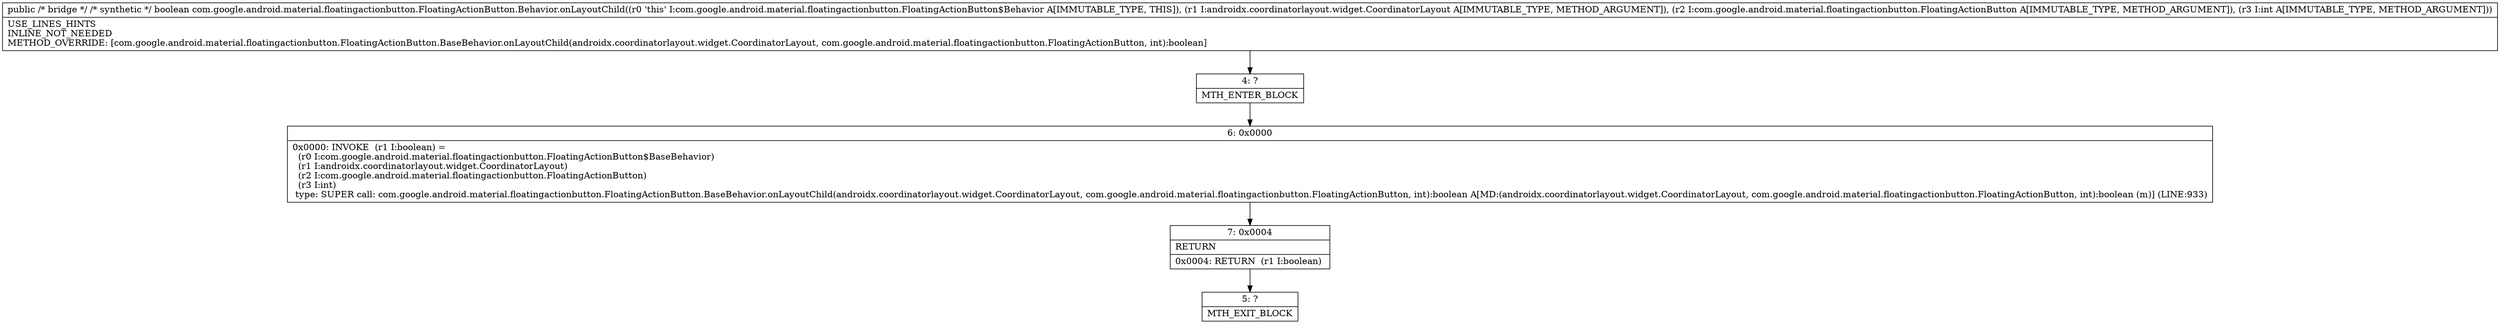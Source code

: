 digraph "CFG forcom.google.android.material.floatingactionbutton.FloatingActionButton.Behavior.onLayoutChild(Landroidx\/coordinatorlayout\/widget\/CoordinatorLayout;Lcom\/google\/android\/material\/floatingactionbutton\/FloatingActionButton;I)Z" {
Node_4 [shape=record,label="{4\:\ ?|MTH_ENTER_BLOCK\l}"];
Node_6 [shape=record,label="{6\:\ 0x0000|0x0000: INVOKE  (r1 I:boolean) = \l  (r0 I:com.google.android.material.floatingactionbutton.FloatingActionButton$BaseBehavior)\l  (r1 I:androidx.coordinatorlayout.widget.CoordinatorLayout)\l  (r2 I:com.google.android.material.floatingactionbutton.FloatingActionButton)\l  (r3 I:int)\l type: SUPER call: com.google.android.material.floatingactionbutton.FloatingActionButton.BaseBehavior.onLayoutChild(androidx.coordinatorlayout.widget.CoordinatorLayout, com.google.android.material.floatingactionbutton.FloatingActionButton, int):boolean A[MD:(androidx.coordinatorlayout.widget.CoordinatorLayout, com.google.android.material.floatingactionbutton.FloatingActionButton, int):boolean (m)] (LINE:933)\l}"];
Node_7 [shape=record,label="{7\:\ 0x0004|RETURN\l|0x0004: RETURN  (r1 I:boolean) \l}"];
Node_5 [shape=record,label="{5\:\ ?|MTH_EXIT_BLOCK\l}"];
MethodNode[shape=record,label="{public \/* bridge *\/ \/* synthetic *\/ boolean com.google.android.material.floatingactionbutton.FloatingActionButton.Behavior.onLayoutChild((r0 'this' I:com.google.android.material.floatingactionbutton.FloatingActionButton$Behavior A[IMMUTABLE_TYPE, THIS]), (r1 I:androidx.coordinatorlayout.widget.CoordinatorLayout A[IMMUTABLE_TYPE, METHOD_ARGUMENT]), (r2 I:com.google.android.material.floatingactionbutton.FloatingActionButton A[IMMUTABLE_TYPE, METHOD_ARGUMENT]), (r3 I:int A[IMMUTABLE_TYPE, METHOD_ARGUMENT]))  | USE_LINES_HINTS\lINLINE_NOT_NEEDED\lMETHOD_OVERRIDE: [com.google.android.material.floatingactionbutton.FloatingActionButton.BaseBehavior.onLayoutChild(androidx.coordinatorlayout.widget.CoordinatorLayout, com.google.android.material.floatingactionbutton.FloatingActionButton, int):boolean]\l}"];
MethodNode -> Node_4;Node_4 -> Node_6;
Node_6 -> Node_7;
Node_7 -> Node_5;
}

